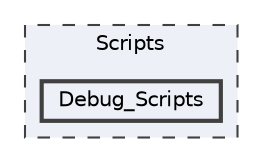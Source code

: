 digraph "C:/Users/sleht/OneDrive/Documents/MasterS2/PA_MetaQuest/Final_Git/MetaQuest_GestureSet/Scripts/Debug_Scripts"
{
 // LATEX_PDF_SIZE
  bgcolor="transparent";
  edge [fontname=Helvetica,fontsize=10,labelfontname=Helvetica,labelfontsize=10];
  node [fontname=Helvetica,fontsize=10,shape=box,height=0.2,width=0.4];
  compound=true
  subgraph clusterdir_4edcbb236dfd51dd81727243a38df6a0 {
    graph [ bgcolor="#edf0f7", pencolor="grey25", label="Scripts", fontname=Helvetica,fontsize=10 style="filled,dashed", URL="dir_4edcbb236dfd51dd81727243a38df6a0.html",tooltip=""]
  dir_51f618c9bff6d34423ec2c145819f363 [label="Debug_Scripts", fillcolor="#edf0f7", color="grey25", style="filled,bold", URL="dir_51f618c9bff6d34423ec2c145819f363.html",tooltip=""];
  }
}
